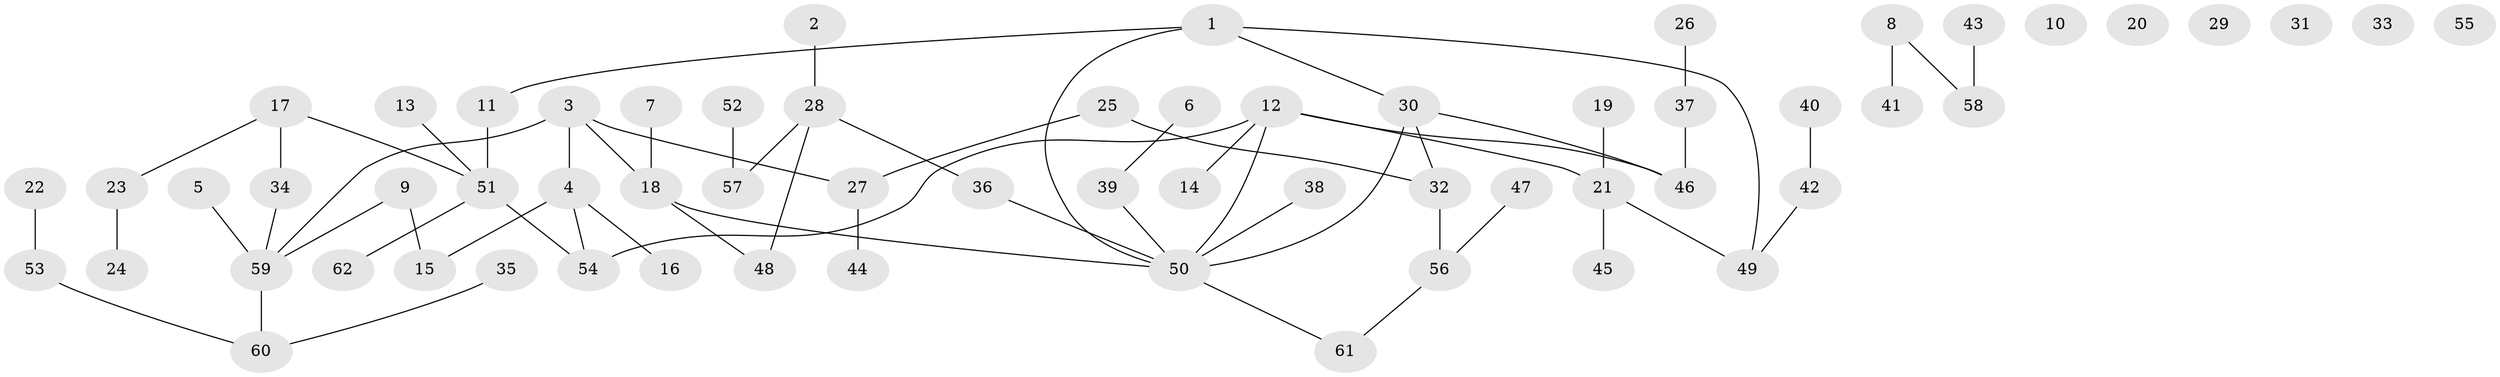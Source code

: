 // Generated by graph-tools (version 1.1) at 2025/25/03/09/25 03:25:21]
// undirected, 62 vertices, 64 edges
graph export_dot {
graph [start="1"]
  node [color=gray90,style=filled];
  1;
  2;
  3;
  4;
  5;
  6;
  7;
  8;
  9;
  10;
  11;
  12;
  13;
  14;
  15;
  16;
  17;
  18;
  19;
  20;
  21;
  22;
  23;
  24;
  25;
  26;
  27;
  28;
  29;
  30;
  31;
  32;
  33;
  34;
  35;
  36;
  37;
  38;
  39;
  40;
  41;
  42;
  43;
  44;
  45;
  46;
  47;
  48;
  49;
  50;
  51;
  52;
  53;
  54;
  55;
  56;
  57;
  58;
  59;
  60;
  61;
  62;
  1 -- 11;
  1 -- 30;
  1 -- 49;
  1 -- 50;
  2 -- 28;
  3 -- 4;
  3 -- 18;
  3 -- 27;
  3 -- 59;
  4 -- 15;
  4 -- 16;
  4 -- 54;
  5 -- 59;
  6 -- 39;
  7 -- 18;
  8 -- 41;
  8 -- 58;
  9 -- 15;
  9 -- 59;
  11 -- 51;
  12 -- 14;
  12 -- 21;
  12 -- 46;
  12 -- 50;
  12 -- 54;
  13 -- 51;
  17 -- 23;
  17 -- 34;
  17 -- 51;
  18 -- 48;
  18 -- 50;
  19 -- 21;
  21 -- 45;
  21 -- 49;
  22 -- 53;
  23 -- 24;
  25 -- 27;
  25 -- 32;
  26 -- 37;
  27 -- 44;
  28 -- 36;
  28 -- 48;
  28 -- 57;
  30 -- 32;
  30 -- 46;
  30 -- 50;
  32 -- 56;
  34 -- 59;
  35 -- 60;
  36 -- 50;
  37 -- 46;
  38 -- 50;
  39 -- 50;
  40 -- 42;
  42 -- 49;
  43 -- 58;
  47 -- 56;
  50 -- 61;
  51 -- 54;
  51 -- 62;
  52 -- 57;
  53 -- 60;
  56 -- 61;
  59 -- 60;
}
